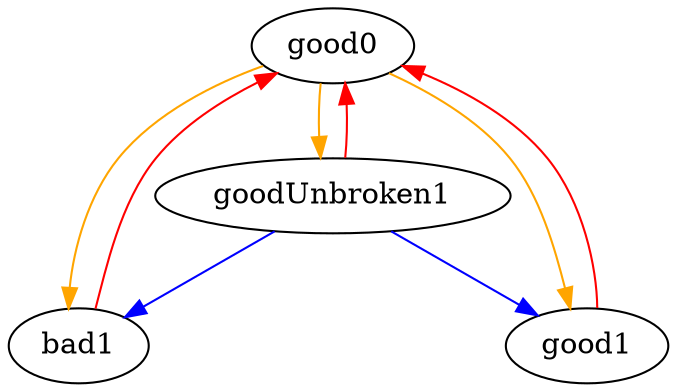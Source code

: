 digraph D {
good0->bad1 [color="orange"];
good0->goodUnbroken1 [color="orange"];
good0->good1 [color="orange"];
bad1->good0 [color="red"];
goodUnbroken1->good0 [color="red"];
good1->good0 [color="red"];
goodUnbroken1->bad1 [color="blue"];
goodUnbroken1->good1 [color="blue"];
}